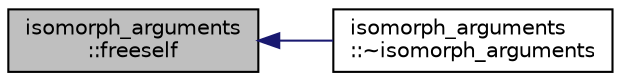 digraph "isomorph_arguments::freeself"
{
  edge [fontname="Helvetica",fontsize="10",labelfontname="Helvetica",labelfontsize="10"];
  node [fontname="Helvetica",fontsize="10",shape=record];
  rankdir="LR";
  Node1274 [label="isomorph_arguments\l::freeself",height=0.2,width=0.4,color="black", fillcolor="grey75", style="filled", fontcolor="black"];
  Node1274 -> Node1275 [dir="back",color="midnightblue",fontsize="10",style="solid",fontname="Helvetica"];
  Node1275 [label="isomorph_arguments\l::~isomorph_arguments",height=0.2,width=0.4,color="black", fillcolor="white", style="filled",URL="$d5/de4/classisomorph__arguments.html#ae46637de6ebb25db1ce92bc16d95bf88"];
}
